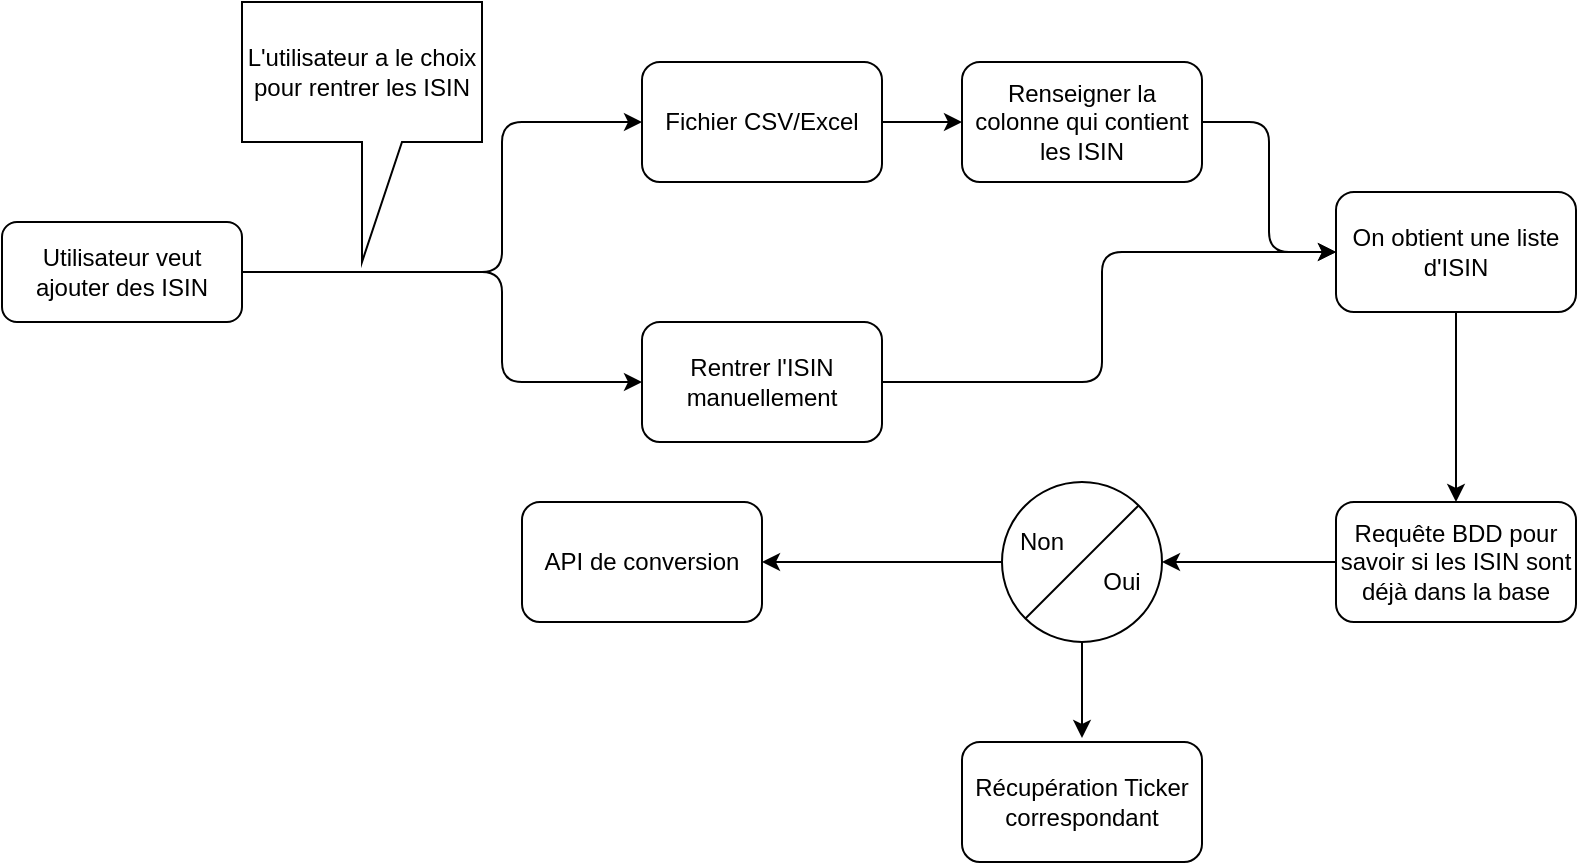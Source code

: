 <mxfile version="14.7.0" type="github">
  <diagram id="prtHgNgQTEPvFCAcTncT" name="Page-1">
    <mxGraphModel dx="782" dy="469" grid="1" gridSize="10" guides="1" tooltips="1" connect="1" arrows="1" fold="1" page="1" pageScale="1" pageWidth="827" pageHeight="1169" math="0" shadow="0">
      <root>
        <mxCell id="0" />
        <mxCell id="1" parent="0" />
        <mxCell id="YVbUkWCJSeZDs-9zs_kf-1" value="Utilisateur veut ajouter des ISIN" style="rounded=1;whiteSpace=wrap;html=1;" vertex="1" parent="1">
          <mxGeometry x="40" y="110" width="120" height="50" as="geometry" />
        </mxCell>
        <mxCell id="YVbUkWCJSeZDs-9zs_kf-2" value="Fichier CSV/Excel" style="rounded=1;whiteSpace=wrap;html=1;" vertex="1" parent="1">
          <mxGeometry x="360" y="30" width="120" height="60" as="geometry" />
        </mxCell>
        <mxCell id="YVbUkWCJSeZDs-9zs_kf-3" value="Rentrer l&#39;ISIN manuellement" style="rounded=1;whiteSpace=wrap;html=1;" vertex="1" parent="1">
          <mxGeometry x="360" y="160" width="120" height="60" as="geometry" />
        </mxCell>
        <mxCell id="YVbUkWCJSeZDs-9zs_kf-5" value="" style="edgeStyle=elbowEdgeStyle;elbow=horizontal;endArrow=classic;html=1;exitX=1;exitY=0.5;exitDx=0;exitDy=0;entryX=0;entryY=0.5;entryDx=0;entryDy=0;" edge="1" parent="1" source="YVbUkWCJSeZDs-9zs_kf-1" target="YVbUkWCJSeZDs-9zs_kf-2">
          <mxGeometry width="50" height="50" relative="1" as="geometry">
            <mxPoint x="380" y="260" as="sourcePoint" />
            <mxPoint x="430" y="210" as="targetPoint" />
            <Array as="points">
              <mxPoint x="290" y="148" />
              <mxPoint x="290" y="80" />
            </Array>
          </mxGeometry>
        </mxCell>
        <mxCell id="YVbUkWCJSeZDs-9zs_kf-6" value="" style="edgeStyle=elbowEdgeStyle;elbow=horizontal;endArrow=classic;html=1;exitX=1;exitY=0.5;exitDx=0;exitDy=0;entryX=0;entryY=0.5;entryDx=0;entryDy=0;" edge="1" parent="1" source="YVbUkWCJSeZDs-9zs_kf-1" target="YVbUkWCJSeZDs-9zs_kf-3">
          <mxGeometry width="50" height="50" relative="1" as="geometry">
            <mxPoint x="380" y="260" as="sourcePoint" />
            <mxPoint x="430" y="210" as="targetPoint" />
            <Array as="points">
              <mxPoint x="290" y="170" />
            </Array>
          </mxGeometry>
        </mxCell>
        <mxCell id="YVbUkWCJSeZDs-9zs_kf-7" value="L&#39;utilisateur a le choix pour rentrer les ISIN" style="shape=callout;whiteSpace=wrap;html=1;perimeter=calloutPerimeter;size=60;position=0.5;" vertex="1" parent="1">
          <mxGeometry x="160" width="120" height="130" as="geometry" />
        </mxCell>
        <mxCell id="YVbUkWCJSeZDs-9zs_kf-8" value="On obtient une liste d&#39;ISIN" style="rounded=1;whiteSpace=wrap;html=1;" vertex="1" parent="1">
          <mxGeometry x="707" y="95" width="120" height="60" as="geometry" />
        </mxCell>
        <mxCell id="YVbUkWCJSeZDs-9zs_kf-9" value="Renseigner la colonne qui contient les ISIN" style="rounded=1;whiteSpace=wrap;html=1;" vertex="1" parent="1">
          <mxGeometry x="520" y="30" width="120" height="60" as="geometry" />
        </mxCell>
        <mxCell id="YVbUkWCJSeZDs-9zs_kf-11" value="" style="edgeStyle=segmentEdgeStyle;endArrow=classic;html=1;exitX=1;exitY=0.5;exitDx=0;exitDy=0;" edge="1" parent="1" source="YVbUkWCJSeZDs-9zs_kf-2">
          <mxGeometry width="50" height="50" relative="1" as="geometry">
            <mxPoint x="490" y="60" as="sourcePoint" />
            <mxPoint x="520" y="60" as="targetPoint" />
          </mxGeometry>
        </mxCell>
        <mxCell id="YVbUkWCJSeZDs-9zs_kf-12" value="" style="edgeStyle=elbowEdgeStyle;elbow=horizontal;endArrow=classic;html=1;entryX=0;entryY=0.5;entryDx=0;entryDy=0;exitX=1;exitY=0.5;exitDx=0;exitDy=0;" edge="1" parent="1" source="YVbUkWCJSeZDs-9zs_kf-3" target="YVbUkWCJSeZDs-9zs_kf-8">
          <mxGeometry width="50" height="50" relative="1" as="geometry">
            <mxPoint x="410" y="230" as="sourcePoint" />
            <mxPoint x="460" y="180" as="targetPoint" />
            <Array as="points">
              <mxPoint x="590" y="200" />
            </Array>
          </mxGeometry>
        </mxCell>
        <mxCell id="YVbUkWCJSeZDs-9zs_kf-13" value="" style="edgeStyle=elbowEdgeStyle;elbow=horizontal;endArrow=classic;html=1;exitX=1;exitY=0.5;exitDx=0;exitDy=0;entryX=0;entryY=0.5;entryDx=0;entryDy=0;" edge="1" parent="1" source="YVbUkWCJSeZDs-9zs_kf-9" target="YVbUkWCJSeZDs-9zs_kf-8">
          <mxGeometry width="50" height="50" relative="1" as="geometry">
            <mxPoint x="410" y="230" as="sourcePoint" />
            <mxPoint x="460" y="180" as="targetPoint" />
          </mxGeometry>
        </mxCell>
        <mxCell id="YVbUkWCJSeZDs-9zs_kf-16" value="Requête BDD pour savoir si les ISIN sont déjà dans la base" style="rounded=1;whiteSpace=wrap;html=1;" vertex="1" parent="1">
          <mxGeometry x="707" y="250" width="120" height="60" as="geometry" />
        </mxCell>
        <mxCell id="YVbUkWCJSeZDs-9zs_kf-17" value="" style="endArrow=classic;html=1;exitX=0.5;exitY=1;exitDx=0;exitDy=0;entryX=0.5;entryY=0;entryDx=0;entryDy=0;" edge="1" parent="1" source="YVbUkWCJSeZDs-9zs_kf-8" target="YVbUkWCJSeZDs-9zs_kf-16">
          <mxGeometry width="50" height="50" relative="1" as="geometry">
            <mxPoint x="410" y="210" as="sourcePoint" />
            <mxPoint x="460" y="160" as="targetPoint" />
          </mxGeometry>
        </mxCell>
        <mxCell id="YVbUkWCJSeZDs-9zs_kf-18" value="" style="shape=lineEllipse;perimeter=ellipsePerimeter;whiteSpace=wrap;html=1;backgroundOutline=1;rotation=-45;" vertex="1" parent="1">
          <mxGeometry x="540" y="240" width="80" height="80" as="geometry" />
        </mxCell>
        <mxCell id="YVbUkWCJSeZDs-9zs_kf-20" value="Non" style="text;html=1;strokeColor=none;fillColor=none;align=center;verticalAlign=middle;whiteSpace=wrap;rounded=0;" vertex="1" parent="1">
          <mxGeometry x="540" y="260" width="40" height="20" as="geometry" />
        </mxCell>
        <mxCell id="YVbUkWCJSeZDs-9zs_kf-21" value="Oui" style="text;html=1;strokeColor=none;fillColor=none;align=center;verticalAlign=middle;whiteSpace=wrap;rounded=0;" vertex="1" parent="1">
          <mxGeometry x="580" y="280" width="40" height="20" as="geometry" />
        </mxCell>
        <mxCell id="YVbUkWCJSeZDs-9zs_kf-23" value="" style="endArrow=classic;html=1;exitX=0;exitY=0.5;exitDx=0;exitDy=0;entryX=1;entryY=1;entryDx=0;entryDy=0;" edge="1" parent="1" source="YVbUkWCJSeZDs-9zs_kf-16" target="YVbUkWCJSeZDs-9zs_kf-18">
          <mxGeometry width="50" height="50" relative="1" as="geometry">
            <mxPoint x="410" y="230" as="sourcePoint" />
            <mxPoint x="460" y="180" as="targetPoint" />
          </mxGeometry>
        </mxCell>
        <mxCell id="YVbUkWCJSeZDs-9zs_kf-24" value="Récupération Ticker correspondant" style="rounded=1;whiteSpace=wrap;html=1;" vertex="1" parent="1">
          <mxGeometry x="520" y="370" width="120" height="60" as="geometry" />
        </mxCell>
        <mxCell id="YVbUkWCJSeZDs-9zs_kf-25" value="" style="endArrow=classic;html=1;exitX=0;exitY=1;exitDx=0;exitDy=0;" edge="1" parent="1" source="YVbUkWCJSeZDs-9zs_kf-18">
          <mxGeometry width="50" height="50" relative="1" as="geometry">
            <mxPoint x="410" y="320" as="sourcePoint" />
            <mxPoint x="580" y="368" as="targetPoint" />
          </mxGeometry>
        </mxCell>
        <mxCell id="YVbUkWCJSeZDs-9zs_kf-26" value="API de conversion" style="rounded=1;whiteSpace=wrap;html=1;" vertex="1" parent="1">
          <mxGeometry x="300" y="250" width="120" height="60" as="geometry" />
        </mxCell>
        <mxCell id="YVbUkWCJSeZDs-9zs_kf-27" value="" style="endArrow=classic;html=1;exitX=0;exitY=1;exitDx=0;exitDy=0;entryX=1;entryY=0.5;entryDx=0;entryDy=0;" edge="1" parent="1" source="YVbUkWCJSeZDs-9zs_kf-20" target="YVbUkWCJSeZDs-9zs_kf-26">
          <mxGeometry width="50" height="50" relative="1" as="geometry">
            <mxPoint x="410" y="320" as="sourcePoint" />
            <mxPoint x="460" y="270" as="targetPoint" />
          </mxGeometry>
        </mxCell>
      </root>
    </mxGraphModel>
  </diagram>
</mxfile>
